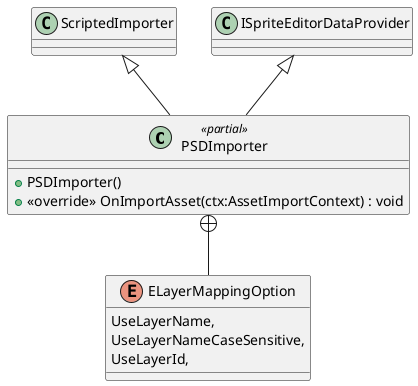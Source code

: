 @startuml
class PSDImporter <<partial>> {
    + PSDImporter()
    + <<override>> OnImportAsset(ctx:AssetImportContext) : void
}
enum ELayerMappingOption {
    UseLayerName,
    UseLayerNameCaseSensitive,
    UseLayerId,
}
ScriptedImporter <|-- PSDImporter
ISpriteEditorDataProvider <|-- PSDImporter
PSDImporter +-- ELayerMappingOption
@enduml
